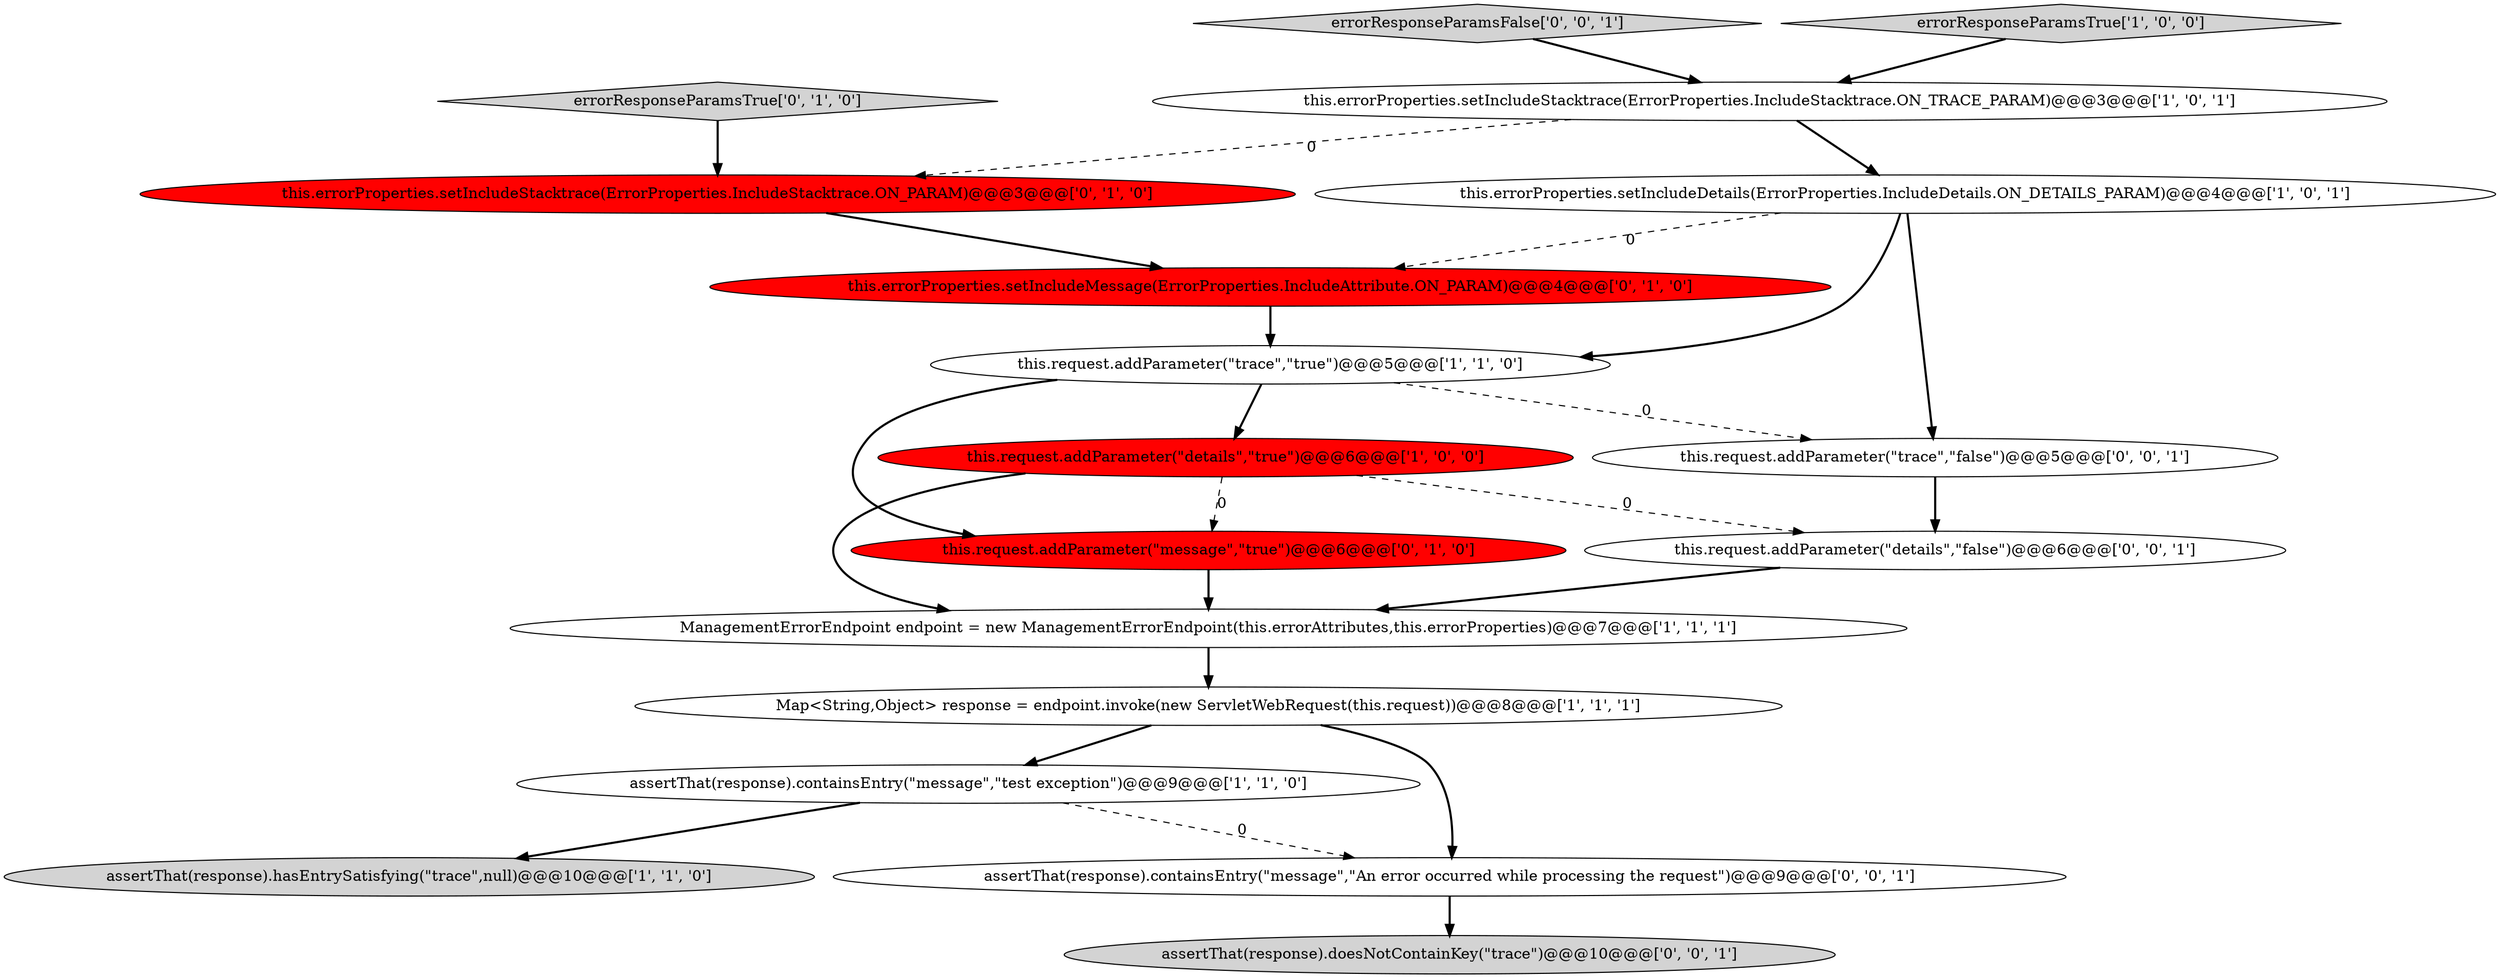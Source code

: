 digraph {
9 [style = filled, label = "this.errorProperties.setIncludeStacktrace(ErrorProperties.IncludeStacktrace.ON_PARAM)@@@3@@@['0', '1', '0']", fillcolor = red, shape = ellipse image = "AAA1AAABBB2BBB"];
10 [style = filled, label = "this.request.addParameter(\"message\",\"true\")@@@6@@@['0', '1', '0']", fillcolor = red, shape = ellipse image = "AAA1AAABBB2BBB"];
16 [style = filled, label = "assertThat(response).doesNotContainKey(\"trace\")@@@10@@@['0', '0', '1']", fillcolor = lightgray, shape = ellipse image = "AAA0AAABBB3BBB"];
8 [style = filled, label = "this.request.addParameter(\"trace\",\"true\")@@@5@@@['1', '1', '0']", fillcolor = white, shape = ellipse image = "AAA0AAABBB1BBB"];
15 [style = filled, label = "this.request.addParameter(\"details\",\"false\")@@@6@@@['0', '0', '1']", fillcolor = white, shape = ellipse image = "AAA0AAABBB3BBB"];
0 [style = filled, label = "assertThat(response).containsEntry(\"message\",\"test exception\")@@@9@@@['1', '1', '0']", fillcolor = white, shape = ellipse image = "AAA0AAABBB1BBB"];
11 [style = filled, label = "this.errorProperties.setIncludeMessage(ErrorProperties.IncludeAttribute.ON_PARAM)@@@4@@@['0', '1', '0']", fillcolor = red, shape = ellipse image = "AAA1AAABBB2BBB"];
12 [style = filled, label = "errorResponseParamsTrue['0', '1', '0']", fillcolor = lightgray, shape = diamond image = "AAA0AAABBB2BBB"];
13 [style = filled, label = "this.request.addParameter(\"trace\",\"false\")@@@5@@@['0', '0', '1']", fillcolor = white, shape = ellipse image = "AAA0AAABBB3BBB"];
14 [style = filled, label = "errorResponseParamsFalse['0', '0', '1']", fillcolor = lightgray, shape = diamond image = "AAA0AAABBB3BBB"];
17 [style = filled, label = "assertThat(response).containsEntry(\"message\",\"An error occurred while processing the request\")@@@9@@@['0', '0', '1']", fillcolor = white, shape = ellipse image = "AAA0AAABBB3BBB"];
2 [style = filled, label = "this.errorProperties.setIncludeStacktrace(ErrorProperties.IncludeStacktrace.ON_TRACE_PARAM)@@@3@@@['1', '0', '1']", fillcolor = white, shape = ellipse image = "AAA0AAABBB1BBB"];
6 [style = filled, label = "ManagementErrorEndpoint endpoint = new ManagementErrorEndpoint(this.errorAttributes,this.errorProperties)@@@7@@@['1', '1', '1']", fillcolor = white, shape = ellipse image = "AAA0AAABBB1BBB"];
7 [style = filled, label = "assertThat(response).hasEntrySatisfying(\"trace\",null)@@@10@@@['1', '1', '0']", fillcolor = lightgray, shape = ellipse image = "AAA0AAABBB1BBB"];
5 [style = filled, label = "Map<String,Object> response = endpoint.invoke(new ServletWebRequest(this.request))@@@8@@@['1', '1', '1']", fillcolor = white, shape = ellipse image = "AAA0AAABBB1BBB"];
4 [style = filled, label = "errorResponseParamsTrue['1', '0', '0']", fillcolor = lightgray, shape = diamond image = "AAA0AAABBB1BBB"];
1 [style = filled, label = "this.request.addParameter(\"details\",\"true\")@@@6@@@['1', '0', '0']", fillcolor = red, shape = ellipse image = "AAA1AAABBB1BBB"];
3 [style = filled, label = "this.errorProperties.setIncludeDetails(ErrorProperties.IncludeDetails.ON_DETAILS_PARAM)@@@4@@@['1', '0', '1']", fillcolor = white, shape = ellipse image = "AAA0AAABBB1BBB"];
17->16 [style = bold, label=""];
8->10 [style = bold, label=""];
9->11 [style = bold, label=""];
1->15 [style = dashed, label="0"];
2->3 [style = bold, label=""];
15->6 [style = bold, label=""];
4->2 [style = bold, label=""];
1->10 [style = dashed, label="0"];
12->9 [style = bold, label=""];
5->17 [style = bold, label=""];
0->17 [style = dashed, label="0"];
10->6 [style = bold, label=""];
8->13 [style = dashed, label="0"];
0->7 [style = bold, label=""];
8->1 [style = bold, label=""];
6->5 [style = bold, label=""];
1->6 [style = bold, label=""];
5->0 [style = bold, label=""];
2->9 [style = dashed, label="0"];
3->8 [style = bold, label=""];
3->13 [style = bold, label=""];
11->8 [style = bold, label=""];
14->2 [style = bold, label=""];
13->15 [style = bold, label=""];
3->11 [style = dashed, label="0"];
}
